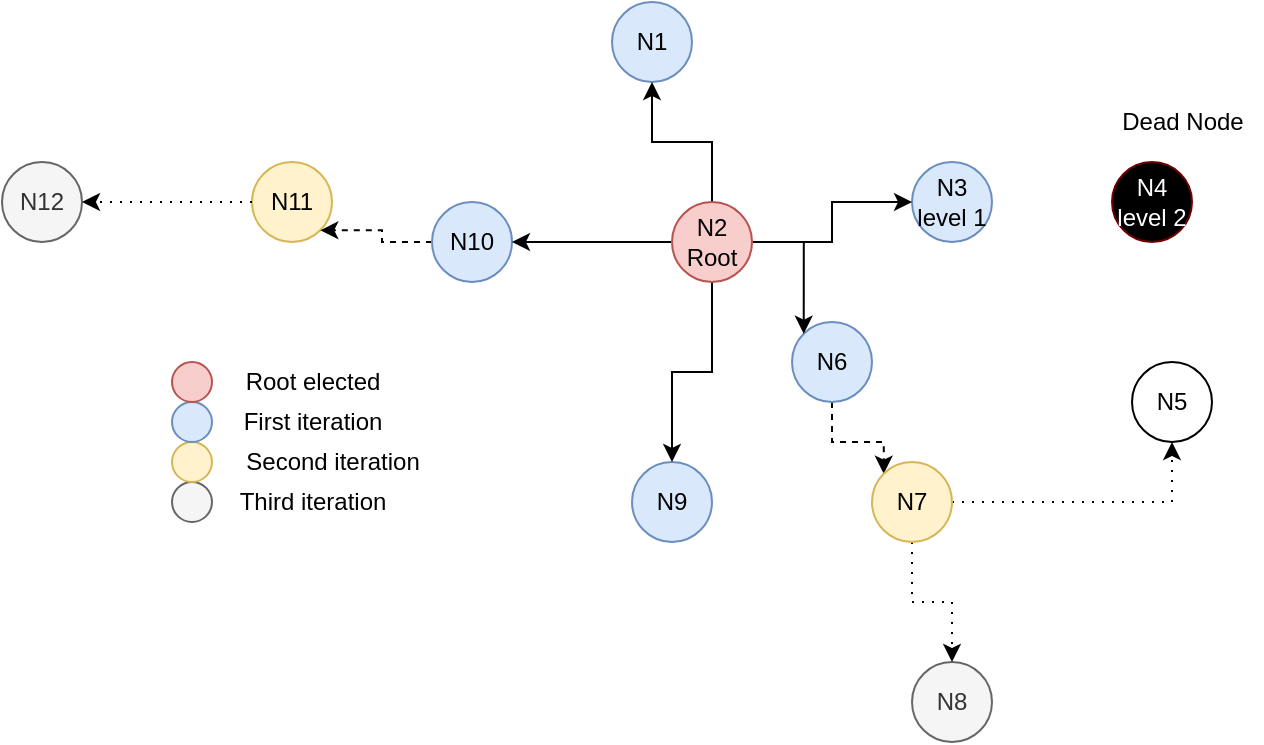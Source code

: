<mxfile version="16.1.2" type="device"><diagram id="As4o7XeIH6c7SPrB57Mc" name="Page-1"><mxGraphModel dx="932" dy="606" grid="1" gridSize="10" guides="1" tooltips="1" connect="1" arrows="1" fold="1" page="1" pageScale="1" pageWidth="850" pageHeight="1100" math="0" shadow="0"><root><mxCell id="0"/><mxCell id="1" parent="0"/><mxCell id="TaFU3oF6kBejVxQ2I2Jl-2" style="edgeStyle=orthogonalEdgeStyle;rounded=0;orthogonalLoop=1;jettySize=auto;html=1;entryX=0;entryY=0;entryDx=0;entryDy=0;dashed=1;" parent="1" source="TaFU3oF6kBejVxQ2I2Jl-3" target="TaFU3oF6kBejVxQ2I2Jl-8" edge="1"><mxGeometry relative="1" as="geometry"/></mxCell><mxCell id="TaFU3oF6kBejVxQ2I2Jl-3" value="N6" style="ellipse;whiteSpace=wrap;html=1;aspect=fixed;fillColor=#dae8fc;strokeColor=#6c8ebf;" parent="1" vertex="1"><mxGeometry x="425" y="310" width="40" height="40" as="geometry"/></mxCell><mxCell id="TaFU3oF6kBejVxQ2I2Jl-4" value="N11" style="ellipse;whiteSpace=wrap;html=1;aspect=fixed;fillColor=#fff2cc;strokeColor=#d6b656;" parent="1" vertex="1"><mxGeometry x="155" y="230" width="40" height="40" as="geometry"/></mxCell><mxCell id="TaFU3oF6kBejVxQ2I2Jl-5" value="N8" style="ellipse;whiteSpace=wrap;html=1;aspect=fixed;fillColor=#f5f5f5;fontColor=#333333;strokeColor=#666666;" parent="1" vertex="1"><mxGeometry x="485" y="480" width="40" height="40" as="geometry"/></mxCell><mxCell id="TaFU3oF6kBejVxQ2I2Jl-6" value="N9" style="ellipse;whiteSpace=wrap;html=1;aspect=fixed;fillColor=#dae8fc;strokeColor=#6c8ebf;" parent="1" vertex="1"><mxGeometry x="345" y="380" width="40" height="40" as="geometry"/></mxCell><mxCell id="TaFU3oF6kBejVxQ2I2Jl-7" style="edgeStyle=orthogonalEdgeStyle;rounded=0;orthogonalLoop=1;jettySize=auto;html=1;dashed=1;dashPattern=1 4;" parent="1" source="TaFU3oF6kBejVxQ2I2Jl-8" target="TaFU3oF6kBejVxQ2I2Jl-5" edge="1"><mxGeometry relative="1" as="geometry"/></mxCell><mxCell id="TaFU3oF6kBejVxQ2I2Jl-29" style="edgeStyle=orthogonalEdgeStyle;rounded=0;orthogonalLoop=1;jettySize=auto;html=1;dashed=1;fontSize=14;dashPattern=1 4;" parent="1" source="TaFU3oF6kBejVxQ2I2Jl-8" target="TaFU3oF6kBejVxQ2I2Jl-14" edge="1"><mxGeometry relative="1" as="geometry"/></mxCell><mxCell id="TaFU3oF6kBejVxQ2I2Jl-8" value="N7" style="ellipse;whiteSpace=wrap;html=1;aspect=fixed;fillColor=#fff2cc;strokeColor=#d6b656;" parent="1" vertex="1"><mxGeometry x="465" y="380" width="40" height="40" as="geometry"/></mxCell><mxCell id="TaFU3oF6kBejVxQ2I2Jl-9" value="N1" style="ellipse;whiteSpace=wrap;html=1;aspect=fixed;fillColor=#dae8fc;strokeColor=#6c8ebf;" parent="1" vertex="1"><mxGeometry x="335" y="150" width="40" height="40" as="geometry"/></mxCell><mxCell id="TaFU3oF6kBejVxQ2I2Jl-11" value="N3&lt;br&gt;level 1" style="ellipse;whiteSpace=wrap;html=1;aspect=fixed;fillColor=#dae8fc;strokeColor=#6c8ebf;" parent="1" vertex="1"><mxGeometry x="485" y="230" width="40" height="40" as="geometry"/></mxCell><mxCell id="TaFU3oF6kBejVxQ2I2Jl-12" style="edgeStyle=orthogonalEdgeStyle;rounded=0;orthogonalLoop=1;jettySize=auto;html=1;entryX=1;entryY=1;entryDx=0;entryDy=0;dashed=1;" parent="1" source="TaFU3oF6kBejVxQ2I2Jl-13" target="TaFU3oF6kBejVxQ2I2Jl-4" edge="1"><mxGeometry relative="1" as="geometry"/></mxCell><mxCell id="TaFU3oF6kBejVxQ2I2Jl-13" value="N10" style="ellipse;whiteSpace=wrap;html=1;aspect=fixed;fillColor=#dae8fc;strokeColor=#6c8ebf;" parent="1" vertex="1"><mxGeometry x="245" y="250" width="40" height="40" as="geometry"/></mxCell><mxCell id="TaFU3oF6kBejVxQ2I2Jl-14" value="N5&lt;br&gt;" style="ellipse;whiteSpace=wrap;html=1;aspect=fixed;" parent="1" vertex="1"><mxGeometry x="595" y="330" width="40" height="40" as="geometry"/></mxCell><mxCell id="TaFU3oF6kBejVxQ2I2Jl-16" value="N4&lt;br&gt;level 2" style="ellipse;whiteSpace=wrap;html=1;aspect=fixed;fillColor=#000000;strokeColor=#6F0000;fontColor=#ffffff;" parent="1" vertex="1"><mxGeometry x="585" y="230" width="40" height="40" as="geometry"/></mxCell><mxCell id="TaFU3oF6kBejVxQ2I2Jl-17" style="edgeStyle=orthogonalEdgeStyle;rounded=0;orthogonalLoop=1;jettySize=auto;html=1;entryX=0;entryY=0.5;entryDx=0;entryDy=0;" parent="1" source="TaFU3oF6kBejVxQ2I2Jl-22" target="TaFU3oF6kBejVxQ2I2Jl-11" edge="1"><mxGeometry relative="1" as="geometry"/></mxCell><mxCell id="TaFU3oF6kBejVxQ2I2Jl-18" style="edgeStyle=orthogonalEdgeStyle;rounded=0;orthogonalLoop=1;jettySize=auto;html=1;" parent="1" source="TaFU3oF6kBejVxQ2I2Jl-22" target="TaFU3oF6kBejVxQ2I2Jl-9" edge="1"><mxGeometry relative="1" as="geometry"/></mxCell><mxCell id="TaFU3oF6kBejVxQ2I2Jl-19" style="edgeStyle=orthogonalEdgeStyle;rounded=0;orthogonalLoop=1;jettySize=auto;html=1;" parent="1" source="TaFU3oF6kBejVxQ2I2Jl-22" target="TaFU3oF6kBejVxQ2I2Jl-13" edge="1"><mxGeometry relative="1" as="geometry"/></mxCell><mxCell id="TaFU3oF6kBejVxQ2I2Jl-20" style="edgeStyle=orthogonalEdgeStyle;rounded=0;orthogonalLoop=1;jettySize=auto;html=1;" parent="1" source="TaFU3oF6kBejVxQ2I2Jl-22" target="TaFU3oF6kBejVxQ2I2Jl-6" edge="1"><mxGeometry relative="1" as="geometry"/></mxCell><mxCell id="TaFU3oF6kBejVxQ2I2Jl-21" style="edgeStyle=orthogonalEdgeStyle;rounded=0;orthogonalLoop=1;jettySize=auto;html=1;entryX=0;entryY=0;entryDx=0;entryDy=0;" parent="1" source="TaFU3oF6kBejVxQ2I2Jl-22" target="TaFU3oF6kBejVxQ2I2Jl-3" edge="1"><mxGeometry relative="1" as="geometry"/></mxCell><mxCell id="TaFU3oF6kBejVxQ2I2Jl-22" value="N2&lt;br&gt;Root" style="ellipse;whiteSpace=wrap;html=1;aspect=fixed;fillColor=#f8cecc;strokeColor=#b85450;" parent="1" vertex="1"><mxGeometry x="365" y="250" width="40" height="40" as="geometry"/></mxCell><mxCell id="TaFU3oF6kBejVxQ2I2Jl-23" value="N12" style="ellipse;whiteSpace=wrap;html=1;aspect=fixed;fillColor=#f5f5f5;fontColor=#333333;strokeColor=#666666;" parent="1" vertex="1"><mxGeometry x="30" y="230" width="40" height="40" as="geometry"/></mxCell><mxCell id="TaFU3oF6kBejVxQ2I2Jl-25" style="edgeStyle=orthogonalEdgeStyle;rounded=0;orthogonalLoop=1;jettySize=auto;html=1;dashed=1;dashPattern=1 4;" parent="1" source="TaFU3oF6kBejVxQ2I2Jl-4" target="TaFU3oF6kBejVxQ2I2Jl-23" edge="1"><mxGeometry relative="1" as="geometry"><mxPoint x="110.0" y="250" as="sourcePoint"/><mxPoint x="130.0" y="310" as="targetPoint"/></mxGeometry></mxCell><mxCell id="TaFU3oF6kBejVxQ2I2Jl-26" value="Dead Node" style="text;html=1;align=center;verticalAlign=middle;resizable=0;points=[];autosize=1;strokeColor=none;fillColor=none;" parent="1" vertex="1"><mxGeometry x="580" y="200" width="80" height="20" as="geometry"/></mxCell><mxCell id="SGgr5ylVBDpPStXC60wQ-1" value="" style="ellipse;whiteSpace=wrap;html=1;aspect=fixed;fillColor=#f5f5f5;fontColor=#333333;strokeColor=#666666;" vertex="1" parent="1"><mxGeometry x="115" y="390" width="20" height="20" as="geometry"/></mxCell><mxCell id="SGgr5ylVBDpPStXC60wQ-2" value="Third iteration" style="text;html=1;align=center;verticalAlign=middle;resizable=0;points=[];autosize=1;strokeColor=none;fillColor=none;" vertex="1" parent="1"><mxGeometry x="140" y="390" width="90" height="20" as="geometry"/></mxCell><mxCell id="SGgr5ylVBDpPStXC60wQ-3" value="" style="ellipse;whiteSpace=wrap;html=1;aspect=fixed;fillColor=#fff2cc;strokeColor=#d6b656;" vertex="1" parent="1"><mxGeometry x="115" y="370" width="20" height="20" as="geometry"/></mxCell><mxCell id="SGgr5ylVBDpPStXC60wQ-4" value="Second iteration" style="text;html=1;align=center;verticalAlign=middle;resizable=0;points=[];autosize=1;strokeColor=none;fillColor=none;" vertex="1" parent="1"><mxGeometry x="145" y="370" width="100" height="20" as="geometry"/></mxCell><mxCell id="SGgr5ylVBDpPStXC60wQ-5" value="" style="ellipse;whiteSpace=wrap;html=1;aspect=fixed;fillColor=#dae8fc;strokeColor=#6c8ebf;" vertex="1" parent="1"><mxGeometry x="115" y="350" width="20" height="20" as="geometry"/></mxCell><mxCell id="SGgr5ylVBDpPStXC60wQ-6" value="First iteration" style="text;html=1;align=center;verticalAlign=middle;resizable=0;points=[];autosize=1;strokeColor=none;fillColor=none;" vertex="1" parent="1"><mxGeometry x="145" y="350" width="80" height="20" as="geometry"/></mxCell><mxCell id="SGgr5ylVBDpPStXC60wQ-7" value="" style="ellipse;whiteSpace=wrap;html=1;aspect=fixed;fillColor=#f8cecc;strokeColor=#b85450;" vertex="1" parent="1"><mxGeometry x="115" y="330" width="20" height="20" as="geometry"/></mxCell><mxCell id="SGgr5ylVBDpPStXC60wQ-8" value="Root elected" style="text;html=1;align=center;verticalAlign=middle;resizable=0;points=[];autosize=1;strokeColor=none;fillColor=none;" vertex="1" parent="1"><mxGeometry x="145" y="330" width="80" height="20" as="geometry"/></mxCell></root></mxGraphModel></diagram></mxfile>